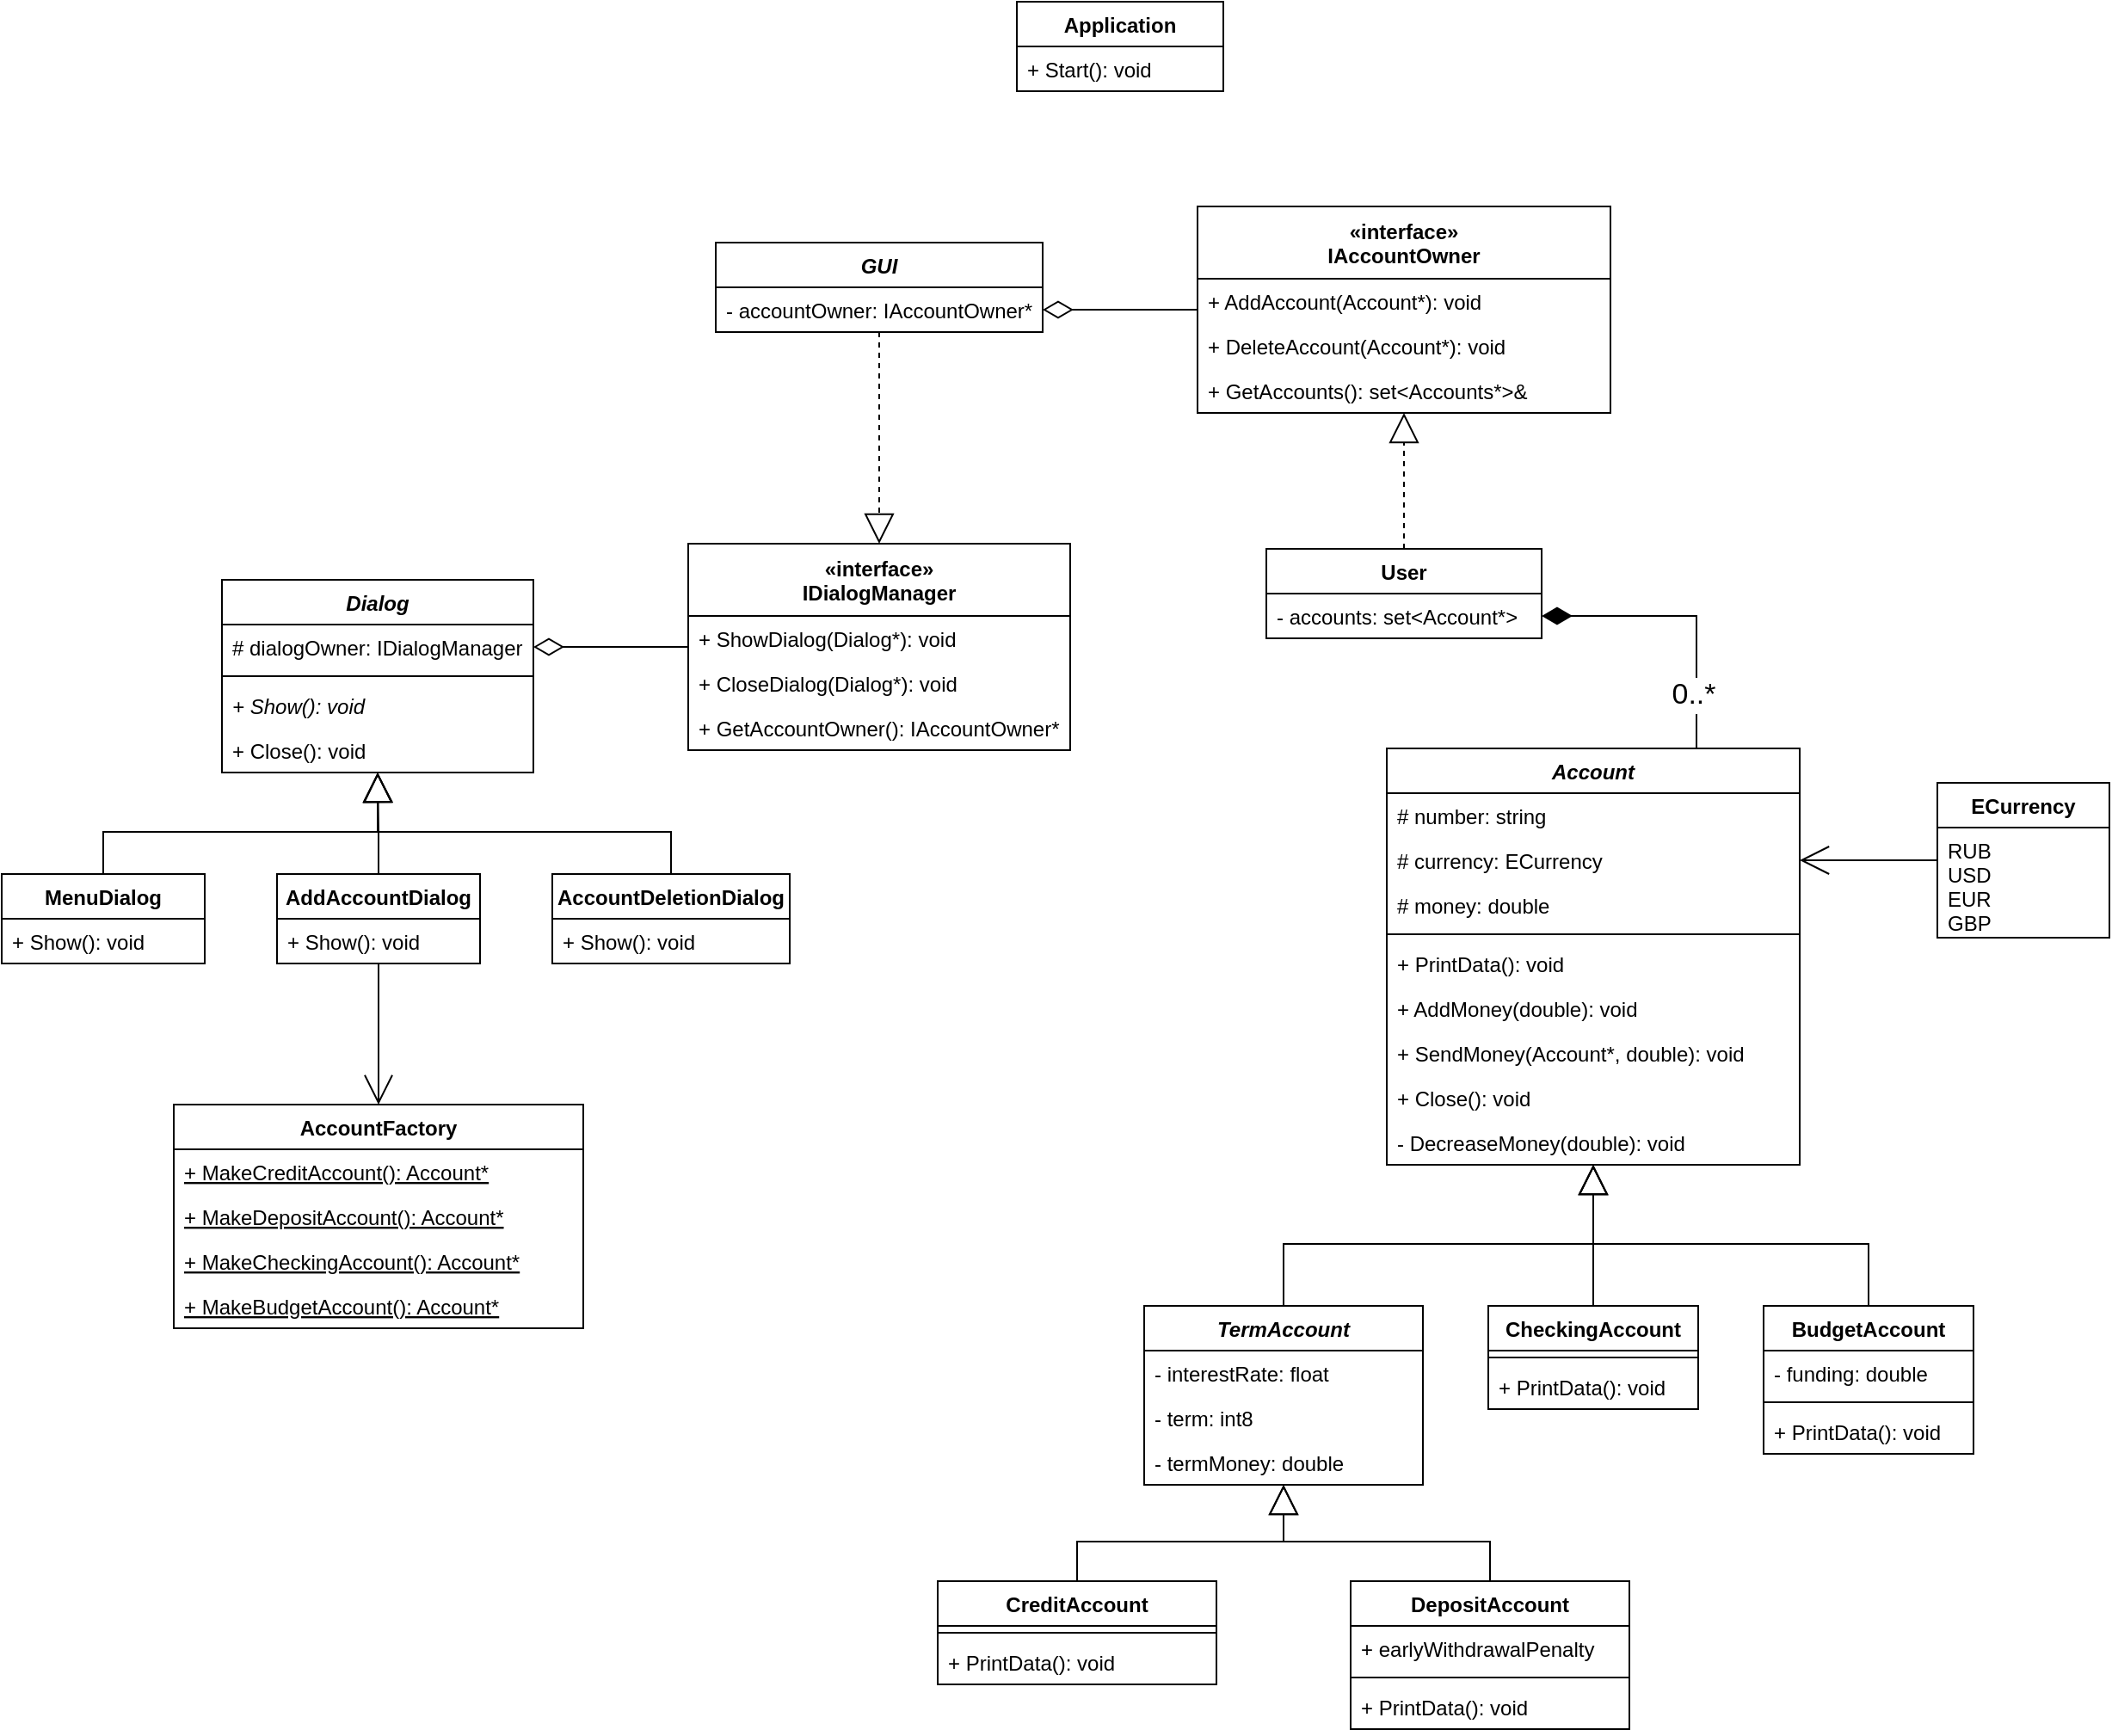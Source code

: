<mxfile version="10.6.1" type="device"><diagram id="j7gxSpjoC8Fkqm-hQQOI" name="Page-1"><mxGraphModel dx="1240" dy="513" grid="1" gridSize="10" guides="1" tooltips="1" connect="1" arrows="1" fold="1" page="0" pageScale="1" pageWidth="827" pageHeight="1169" math="0" shadow="0"><root><mxCell id="0"/><mxCell id="1" parent="0"/><mxCell id="2J8ffXxmUs_1fK8K4bdd-18" style="edgeStyle=orthogonalEdgeStyle;rounded=0;orthogonalLoop=1;jettySize=auto;html=1;endArrow=block;endFill=0;fontSize=17;endSize=15;dashed=1;exitX=0.5;exitY=0;exitDx=0;exitDy=0;entryX=0.5;entryY=1;entryDx=0;entryDy=0;" parent="1" source="V58ntGCr3ahgJx6NKJwX-1" target="2J8ffXxmUs_1fK8K4bdd-12" edge="1"><mxGeometry relative="1" as="geometry"><mxPoint x="410" y="368" as="targetPoint"/><mxPoint x="360" y="328" as="sourcePoint"/></mxGeometry></mxCell><mxCell id="V58ntGCr3ahgJx6NKJwX-1" value="User" style="swimlane;fontStyle=1;align=center;verticalAlign=top;childLayout=stackLayout;horizontal=1;startSize=26;horizontalStack=0;resizeParent=1;resizeParentMax=0;resizeLast=0;collapsible=1;marginBottom=0;" parent="1" vertex="1"><mxGeometry x="370" y="438" width="160" height="52" as="geometry"><mxRectangle x="360" y="240" width="60" height="26" as="alternateBounds"/></mxGeometry></mxCell><mxCell id="V58ntGCr3ahgJx6NKJwX-2" value="- accounts: set&lt;Account*&gt;" style="text;strokeColor=none;fillColor=none;align=left;verticalAlign=top;spacingLeft=4;spacingRight=4;overflow=hidden;rotatable=0;points=[[0,0.5],[1,0.5]];portConstraint=eastwest;" parent="V58ntGCr3ahgJx6NKJwX-1" vertex="1"><mxGeometry y="26" width="160" height="26" as="geometry"/></mxCell><mxCell id="2J8ffXxmUs_1fK8K4bdd-19" style="edgeStyle=orthogonalEdgeStyle;rounded=0;orthogonalLoop=1;jettySize=auto;html=1;exitX=0;exitY=0.5;exitDx=0;exitDy=0;entryX=1;entryY=0.5;entryDx=0;entryDy=0;endArrow=diamondThin;endFill=0;endSize=15;fontSize=17;" parent="1" source="2J8ffXxmUs_1fK8K4bdd-12" target="V58ntGCr3ahgJx6NKJwX-50" edge="1"><mxGeometry relative="1" as="geometry"/></mxCell><mxCell id="V58ntGCr3ahgJx6NKJwX-5" value="GUI" style="swimlane;fontStyle=3;align=center;verticalAlign=top;childLayout=stackLayout;horizontal=1;startSize=26;horizontalStack=0;resizeParent=1;resizeParentMax=0;resizeLast=0;collapsible=1;marginBottom=0;" parent="1" vertex="1"><mxGeometry x="50" y="260" width="190" height="52" as="geometry"><mxRectangle x="-310" y="188" width="50" height="26" as="alternateBounds"/></mxGeometry></mxCell><mxCell id="V58ntGCr3ahgJx6NKJwX-50" value="- accountOwner: IAccountOwner*" style="text;strokeColor=none;fillColor=none;align=left;verticalAlign=top;spacingLeft=4;spacingRight=4;overflow=hidden;rotatable=0;points=[[0,0.5],[1,0.5]];portConstraint=eastwest;" parent="V58ntGCr3ahgJx6NKJwX-5" vertex="1"><mxGeometry y="26" width="190" height="26" as="geometry"/></mxCell><mxCell id="V58ntGCr3ahgJx6NKJwX-12" value="Account" style="swimlane;fontStyle=3;align=center;verticalAlign=top;childLayout=stackLayout;horizontal=1;startSize=26;horizontalStack=0;resizeParent=1;resizeParentMax=0;resizeLast=0;collapsible=1;marginBottom=0;" parent="1" vertex="1"><mxGeometry x="440" y="554" width="240" height="242" as="geometry"><mxRectangle x="440" y="436" width="80" height="26" as="alternateBounds"/></mxGeometry></mxCell><mxCell id="V58ntGCr3ahgJx6NKJwX-13" value="# number: string" style="text;strokeColor=none;fillColor=none;align=left;verticalAlign=top;spacingLeft=4;spacingRight=4;overflow=hidden;rotatable=0;points=[[0,0.5],[1,0.5]];portConstraint=eastwest;" parent="V58ntGCr3ahgJx6NKJwX-12" vertex="1"><mxGeometry y="26" width="240" height="26" as="geometry"/></mxCell><mxCell id="V58ntGCr3ahgJx6NKJwX-16" value="# currency: ECurrency" style="text;strokeColor=none;fillColor=none;align=left;verticalAlign=top;spacingLeft=4;spacingRight=4;overflow=hidden;rotatable=0;points=[[0,0.5],[1,0.5]];portConstraint=eastwest;" parent="V58ntGCr3ahgJx6NKJwX-12" vertex="1"><mxGeometry y="52" width="240" height="26" as="geometry"/></mxCell><mxCell id="V58ntGCr3ahgJx6NKJwX-22" value="# money: double" style="text;strokeColor=none;fillColor=none;align=left;verticalAlign=top;spacingLeft=4;spacingRight=4;overflow=hidden;rotatable=0;points=[[0,0.5],[1,0.5]];portConstraint=eastwest;" parent="V58ntGCr3ahgJx6NKJwX-12" vertex="1"><mxGeometry y="78" width="240" height="26" as="geometry"/></mxCell><mxCell id="V58ntGCr3ahgJx6NKJwX-14" value="" style="line;strokeWidth=1;fillColor=none;align=left;verticalAlign=middle;spacingTop=-1;spacingLeft=3;spacingRight=3;rotatable=0;labelPosition=right;points=[];portConstraint=eastwest;" parent="V58ntGCr3ahgJx6NKJwX-12" vertex="1"><mxGeometry y="104" width="240" height="8" as="geometry"/></mxCell><mxCell id="V58ntGCr3ahgJx6NKJwX-15" value="+ PrintData(): void" style="text;strokeColor=none;fillColor=none;align=left;verticalAlign=top;spacingLeft=4;spacingRight=4;overflow=hidden;rotatable=0;points=[[0,0.5],[1,0.5]];portConstraint=eastwest;" parent="V58ntGCr3ahgJx6NKJwX-12" vertex="1"><mxGeometry y="112" width="240" height="26" as="geometry"/></mxCell><mxCell id="V58ntGCr3ahgJx6NKJwX-23" value="+ AddMoney(double): void" style="text;strokeColor=none;fillColor=none;align=left;verticalAlign=top;spacingLeft=4;spacingRight=4;overflow=hidden;rotatable=0;points=[[0,0.5],[1,0.5]];portConstraint=eastwest;" parent="V58ntGCr3ahgJx6NKJwX-12" vertex="1"><mxGeometry y="138" width="240" height="26" as="geometry"/></mxCell><mxCell id="V58ntGCr3ahgJx6NKJwX-24" value="+ SendMoney(Account*, double): void" style="text;strokeColor=none;fillColor=none;align=left;verticalAlign=top;spacingLeft=4;spacingRight=4;overflow=hidden;rotatable=0;points=[[0,0.5],[1,0.5]];portConstraint=eastwest;" parent="V58ntGCr3ahgJx6NKJwX-12" vertex="1"><mxGeometry y="164" width="240" height="26" as="geometry"/></mxCell><mxCell id="V58ntGCr3ahgJx6NKJwX-67" value="+ Close(): void" style="text;strokeColor=none;fillColor=none;align=left;verticalAlign=top;spacingLeft=4;spacingRight=4;overflow=hidden;rotatable=0;points=[[0,0.5],[1,0.5]];portConstraint=eastwest;" parent="V58ntGCr3ahgJx6NKJwX-12" vertex="1"><mxGeometry y="190" width="240" height="26" as="geometry"/></mxCell><mxCell id="V58ntGCr3ahgJx6NKJwX-25" value="- DecreaseMoney(double): void" style="text;strokeColor=none;fillColor=none;align=left;verticalAlign=top;spacingLeft=4;spacingRight=4;overflow=hidden;rotatable=0;points=[[0,0.5],[1,0.5]];portConstraint=eastwest;" parent="V58ntGCr3ahgJx6NKJwX-12" vertex="1"><mxGeometry y="216" width="240" height="26" as="geometry"/></mxCell><mxCell id="V58ntGCr3ahgJx6NKJwX-21" style="edgeStyle=orthogonalEdgeStyle;rounded=0;orthogonalLoop=1;jettySize=auto;html=1;endArrow=open;endFill=0;endSize=15;exitX=0;exitY=0.5;exitDx=0;exitDy=0;" parent="1" source="V58ntGCr3ahgJx6NKJwX-17" target="V58ntGCr3ahgJx6NKJwX-16" edge="1"><mxGeometry relative="1" as="geometry"><mxPoint x="780" y="618" as="sourcePoint"/></mxGeometry></mxCell><mxCell id="V58ntGCr3ahgJx6NKJwX-17" value="ECurrency" style="swimlane;fontStyle=1;align=center;verticalAlign=top;childLayout=stackLayout;horizontal=1;startSize=26;horizontalStack=0;resizeParent=1;resizeParentMax=0;resizeLast=0;collapsible=1;marginBottom=0;" parent="1" vertex="1"><mxGeometry x="760" y="574" width="100" height="90" as="geometry"><mxRectangle x="960" y="290" width="90" height="26" as="alternateBounds"/></mxGeometry></mxCell><mxCell id="V58ntGCr3ahgJx6NKJwX-18" value="RUB&#10;USD&#10;EUR&#10;GBP" style="text;strokeColor=none;fillColor=none;align=left;verticalAlign=top;spacingLeft=4;spacingRight=4;overflow=hidden;rotatable=0;points=[[0,0.5],[1,0.5]];portConstraint=eastwest;" parent="V58ntGCr3ahgJx6NKJwX-17" vertex="1"><mxGeometry y="26" width="100" height="64" as="geometry"/></mxCell><mxCell id="V58ntGCr3ahgJx6NKJwX-29" style="edgeStyle=orthogonalEdgeStyle;rounded=0;orthogonalLoop=1;jettySize=auto;html=1;exitX=0.75;exitY=0;exitDx=0;exitDy=0;endArrow=diamondThin;endFill=1;endSize=15;entryX=1;entryY=0.5;entryDx=0;entryDy=0;" parent="1" source="V58ntGCr3ahgJx6NKJwX-12" target="V58ntGCr3ahgJx6NKJwX-2" edge="1"><mxGeometry relative="1" as="geometry"><mxPoint x="620" y="498" as="sourcePoint"/></mxGeometry></mxCell><mxCell id="V58ntGCr3ahgJx6NKJwX-30" value="0..*" style="text;html=1;resizable=0;points=[];align=center;verticalAlign=middle;labelBackgroundColor=#ffffff;fontSize=17;" parent="V58ntGCr3ahgJx6NKJwX-29" vertex="1" connectable="0"><mxGeometry x="-0.796" y="-1" relative="1" as="geometry"><mxPoint x="-3" y="-14" as="offset"/></mxGeometry></mxCell><mxCell id="V58ntGCr3ahgJx6NKJwX-41" value="Application" style="swimlane;fontStyle=1;align=center;verticalAlign=top;childLayout=stackLayout;horizontal=1;startSize=26;horizontalStack=0;resizeParent=1;resizeParentMax=0;resizeLast=0;collapsible=1;marginBottom=0;" parent="1" vertex="1"><mxGeometry x="225" y="120" width="120" height="52" as="geometry"><mxRectangle x="180" y="7" width="80" height="26" as="alternateBounds"/></mxGeometry></mxCell><mxCell id="V58ntGCr3ahgJx6NKJwX-44" value="+ Start(): void" style="text;strokeColor=none;fillColor=none;align=left;verticalAlign=top;spacingLeft=4;spacingRight=4;overflow=hidden;rotatable=0;points=[[0,0.5],[1,0.5]];portConstraint=eastwest;" parent="V58ntGCr3ahgJx6NKJwX-41" vertex="1"><mxGeometry y="26" width="120" height="26" as="geometry"/></mxCell><mxCell id="V58ntGCr3ahgJx6NKJwX-94" style="edgeStyle=orthogonalEdgeStyle;rounded=0;orthogonalLoop=1;jettySize=auto;html=1;exitX=0.5;exitY=0;exitDx=0;exitDy=0;endArrow=block;endFill=0;endSize=15;fontSize=17;" parent="1" source="V58ntGCr3ahgJx6NKJwX-57" target="V58ntGCr3ahgJx6NKJwX-85" edge="1"><mxGeometry relative="1" as="geometry"/></mxCell><mxCell id="V58ntGCr3ahgJx6NKJwX-57" value="CreditAccount" style="swimlane;fontStyle=1;align=center;verticalAlign=top;childLayout=stackLayout;horizontal=1;startSize=26;horizontalStack=0;resizeParent=1;resizeParentMax=0;resizeLast=0;collapsible=1;marginBottom=0;" parent="1" vertex="1"><mxGeometry x="179" y="1038" width="162" height="60" as="geometry"><mxRectangle x="680" y="240" width="80" height="26" as="alternateBounds"/></mxGeometry></mxCell><mxCell id="V58ntGCr3ahgJx6NKJwX-61" value="" style="line;strokeWidth=1;fillColor=none;align=left;verticalAlign=middle;spacingTop=-1;spacingLeft=3;spacingRight=3;rotatable=0;labelPosition=right;points=[];portConstraint=eastwest;" parent="V58ntGCr3ahgJx6NKJwX-57" vertex="1"><mxGeometry y="26" width="162" height="8" as="geometry"/></mxCell><mxCell id="V58ntGCr3ahgJx6NKJwX-62" value="+ PrintData(): void" style="text;strokeColor=none;fillColor=none;align=left;verticalAlign=top;spacingLeft=4;spacingRight=4;overflow=hidden;rotatable=0;points=[[0,0.5],[1,0.5]];portConstraint=eastwest;" parent="V58ntGCr3ahgJx6NKJwX-57" vertex="1"><mxGeometry y="34" width="162" height="26" as="geometry"/></mxCell><mxCell id="V58ntGCr3ahgJx6NKJwX-77" style="edgeStyle=orthogonalEdgeStyle;rounded=0;orthogonalLoop=1;jettySize=auto;html=1;exitX=0.5;exitY=0;exitDx=0;exitDy=0;endArrow=block;endFill=0;endSize=15;fontSize=17;" parent="1" source="V58ntGCr3ahgJx6NKJwX-71" target="V58ntGCr3ahgJx6NKJwX-12" edge="1"><mxGeometry relative="1" as="geometry"/></mxCell><mxCell id="V58ntGCr3ahgJx6NKJwX-71" value="CheckingAccount" style="swimlane;fontStyle=1;align=center;verticalAlign=top;childLayout=stackLayout;horizontal=1;startSize=26;horizontalStack=0;resizeParent=1;resizeParentMax=0;resizeLast=0;collapsible=1;marginBottom=0;" parent="1" vertex="1"><mxGeometry x="499" y="878" width="122" height="60" as="geometry"><mxRectangle x="680" y="240" width="80" height="26" as="alternateBounds"/></mxGeometry></mxCell><mxCell id="V58ntGCr3ahgJx6NKJwX-75" value="" style="line;strokeWidth=1;fillColor=none;align=left;verticalAlign=middle;spacingTop=-1;spacingLeft=3;spacingRight=3;rotatable=0;labelPosition=right;points=[];portConstraint=eastwest;" parent="V58ntGCr3ahgJx6NKJwX-71" vertex="1"><mxGeometry y="26" width="122" height="8" as="geometry"/></mxCell><mxCell id="V58ntGCr3ahgJx6NKJwX-76" value="+ PrintData(): void" style="text;strokeColor=none;fillColor=none;align=left;verticalAlign=top;spacingLeft=4;spacingRight=4;overflow=hidden;rotatable=0;points=[[0,0.5],[1,0.5]];portConstraint=eastwest;" parent="V58ntGCr3ahgJx6NKJwX-71" vertex="1"><mxGeometry y="34" width="122" height="26" as="geometry"/></mxCell><mxCell id="V58ntGCr3ahgJx6NKJwX-93" style="edgeStyle=orthogonalEdgeStyle;rounded=0;orthogonalLoop=1;jettySize=auto;html=1;exitX=0.5;exitY=0;exitDx=0;exitDy=0;endArrow=block;endFill=0;endSize=15;fontSize=17;" parent="1" source="V58ntGCr3ahgJx6NKJwX-78" target="V58ntGCr3ahgJx6NKJwX-85" edge="1"><mxGeometry relative="1" as="geometry"/></mxCell><mxCell id="V58ntGCr3ahgJx6NKJwX-78" value="DepositAccount" style="swimlane;fontStyle=1;align=center;verticalAlign=top;childLayout=stackLayout;horizontal=1;startSize=26;horizontalStack=0;resizeParent=1;resizeParentMax=0;resizeLast=0;collapsible=1;marginBottom=0;" parent="1" vertex="1"><mxGeometry x="419" y="1038" width="162" height="86" as="geometry"><mxRectangle x="680" y="240" width="80" height="26" as="alternateBounds"/></mxGeometry></mxCell><mxCell id="V58ntGCr3ahgJx6NKJwX-95" value="+ earlyWithdrawalPenalty" style="text;strokeColor=none;fillColor=none;align=left;verticalAlign=top;spacingLeft=4;spacingRight=4;overflow=hidden;rotatable=0;points=[[0,0.5],[1,0.5]];portConstraint=eastwest;" parent="V58ntGCr3ahgJx6NKJwX-78" vertex="1"><mxGeometry y="26" width="162" height="26" as="geometry"/></mxCell><mxCell id="V58ntGCr3ahgJx6NKJwX-82" value="" style="line;strokeWidth=1;fillColor=none;align=left;verticalAlign=middle;spacingTop=-1;spacingLeft=3;spacingRight=3;rotatable=0;labelPosition=right;points=[];portConstraint=eastwest;" parent="V58ntGCr3ahgJx6NKJwX-78" vertex="1"><mxGeometry y="52" width="162" height="8" as="geometry"/></mxCell><mxCell id="V58ntGCr3ahgJx6NKJwX-83" value="+ PrintData(): void" style="text;strokeColor=none;fillColor=none;align=left;verticalAlign=top;spacingLeft=4;spacingRight=4;overflow=hidden;rotatable=0;points=[[0,0.5],[1,0.5]];portConstraint=eastwest;" parent="V58ntGCr3ahgJx6NKJwX-78" vertex="1"><mxGeometry y="60" width="162" height="26" as="geometry"/></mxCell><mxCell id="V58ntGCr3ahgJx6NKJwX-92" style="edgeStyle=orthogonalEdgeStyle;rounded=0;orthogonalLoop=1;jettySize=auto;html=1;exitX=0.5;exitY=0;exitDx=0;exitDy=0;endArrow=block;endFill=0;endSize=15;fontSize=17;" parent="1" source="V58ntGCr3ahgJx6NKJwX-85" target="V58ntGCr3ahgJx6NKJwX-12" edge="1"><mxGeometry relative="1" as="geometry"/></mxCell><mxCell id="V58ntGCr3ahgJx6NKJwX-85" value="TermAccount" style="swimlane;fontStyle=3;align=center;verticalAlign=top;childLayout=stackLayout;horizontal=1;startSize=26;horizontalStack=0;resizeParent=1;resizeParentMax=0;resizeLast=0;collapsible=1;marginBottom=0;" parent="1" vertex="1"><mxGeometry x="299" y="878" width="162" height="104" as="geometry"><mxRectangle x="680" y="240" width="80" height="26" as="alternateBounds"/></mxGeometry></mxCell><mxCell id="V58ntGCr3ahgJx6NKJwX-86" value="- interestRate: float" style="text;strokeColor=none;fillColor=none;align=left;verticalAlign=top;spacingLeft=4;spacingRight=4;overflow=hidden;rotatable=0;points=[[0,0.5],[1,0.5]];portConstraint=eastwest;" parent="V58ntGCr3ahgJx6NKJwX-85" vertex="1"><mxGeometry y="26" width="162" height="26" as="geometry"/></mxCell><mxCell id="V58ntGCr3ahgJx6NKJwX-87" value="- term: int8" style="text;strokeColor=none;fillColor=none;align=left;verticalAlign=top;spacingLeft=4;spacingRight=4;overflow=hidden;rotatable=0;points=[[0,0.5],[1,0.5]];portConstraint=eastwest;" parent="V58ntGCr3ahgJx6NKJwX-85" vertex="1"><mxGeometry y="52" width="162" height="26" as="geometry"/></mxCell><mxCell id="V58ntGCr3ahgJx6NKJwX-88" value="- termMoney: double" style="text;strokeColor=none;fillColor=none;align=left;verticalAlign=top;spacingLeft=4;spacingRight=4;overflow=hidden;rotatable=0;points=[[0,0.5],[1,0.5]];portConstraint=eastwest;" parent="V58ntGCr3ahgJx6NKJwX-85" vertex="1"><mxGeometry y="78" width="162" height="26" as="geometry"/></mxCell><mxCell id="V58ntGCr3ahgJx6NKJwX-100" style="edgeStyle=orthogonalEdgeStyle;rounded=0;orthogonalLoop=1;jettySize=auto;html=1;exitX=0.5;exitY=0;exitDx=0;exitDy=0;endArrow=block;endFill=0;endSize=15;fontSize=17;" parent="1" source="V58ntGCr3ahgJx6NKJwX-96" target="V58ntGCr3ahgJx6NKJwX-12" edge="1"><mxGeometry relative="1" as="geometry"/></mxCell><mxCell id="V58ntGCr3ahgJx6NKJwX-96" value="BudgetAccount" style="swimlane;fontStyle=1;align=center;verticalAlign=top;childLayout=stackLayout;horizontal=1;startSize=26;horizontalStack=0;resizeParent=1;resizeParentMax=0;resizeLast=0;collapsible=1;marginBottom=0;" parent="1" vertex="1"><mxGeometry x="659" y="878" width="122" height="86" as="geometry"><mxRectangle x="680" y="240" width="80" height="26" as="alternateBounds"/></mxGeometry></mxCell><mxCell id="V58ntGCr3ahgJx6NKJwX-99" value="- funding: double" style="text;strokeColor=none;fillColor=none;align=left;verticalAlign=top;spacingLeft=4;spacingRight=4;overflow=hidden;rotatable=0;points=[[0,0.5],[1,0.5]];portConstraint=eastwest;" parent="V58ntGCr3ahgJx6NKJwX-96" vertex="1"><mxGeometry y="26" width="122" height="26" as="geometry"/></mxCell><mxCell id="V58ntGCr3ahgJx6NKJwX-97" value="" style="line;strokeWidth=1;fillColor=none;align=left;verticalAlign=middle;spacingTop=-1;spacingLeft=3;spacingRight=3;rotatable=0;labelPosition=right;points=[];portConstraint=eastwest;" parent="V58ntGCr3ahgJx6NKJwX-96" vertex="1"><mxGeometry y="52" width="122" height="8" as="geometry"/></mxCell><mxCell id="V58ntGCr3ahgJx6NKJwX-98" value="+ PrintData(): void" style="text;strokeColor=none;fillColor=none;align=left;verticalAlign=top;spacingLeft=4;spacingRight=4;overflow=hidden;rotatable=0;points=[[0,0.5],[1,0.5]];portConstraint=eastwest;" parent="V58ntGCr3ahgJx6NKJwX-96" vertex="1"><mxGeometry y="60" width="122" height="26" as="geometry"/></mxCell><mxCell id="V58ntGCr3ahgJx6NKJwX-101" value="AccountFactory" style="swimlane;fontStyle=1;align=center;verticalAlign=top;childLayout=stackLayout;horizontal=1;startSize=26;horizontalStack=0;resizeParent=1;resizeParentMax=0;resizeLast=0;collapsible=1;marginBottom=0;" parent="1" vertex="1"><mxGeometry x="-265" y="761" width="238" height="130" as="geometry"><mxRectangle x="360" y="240" width="60" height="26" as="alternateBounds"/></mxGeometry></mxCell><mxCell id="V58ntGCr3ahgJx6NKJwX-104" value="+ MakeCreditAccount(): Account*" style="text;strokeColor=none;fillColor=none;align=left;verticalAlign=top;spacingLeft=4;spacingRight=4;overflow=hidden;rotatable=0;points=[[0,0.5],[1,0.5]];portConstraint=eastwest;fontStyle=4" parent="V58ntGCr3ahgJx6NKJwX-101" vertex="1"><mxGeometry y="26" width="238" height="26" as="geometry"/></mxCell><mxCell id="2J8ffXxmUs_1fK8K4bdd-2" value="+ MakeDepositAccount(): Account*" style="text;strokeColor=none;fillColor=none;align=left;verticalAlign=top;spacingLeft=4;spacingRight=4;overflow=hidden;rotatable=0;points=[[0,0.5],[1,0.5]];portConstraint=eastwest;fontStyle=4" parent="V58ntGCr3ahgJx6NKJwX-101" vertex="1"><mxGeometry y="52" width="238" height="26" as="geometry"/></mxCell><mxCell id="2J8ffXxmUs_1fK8K4bdd-3" value="+ MakeCheckingAccount(): Account*" style="text;strokeColor=none;fillColor=none;align=left;verticalAlign=top;spacingLeft=4;spacingRight=4;overflow=hidden;rotatable=0;points=[[0,0.5],[1,0.5]];portConstraint=eastwest;fontStyle=4" parent="V58ntGCr3ahgJx6NKJwX-101" vertex="1"><mxGeometry y="78" width="238" height="26" as="geometry"/></mxCell><mxCell id="2J8ffXxmUs_1fK8K4bdd-4" value="+ MakeBudgetAccount(): Account*" style="text;strokeColor=none;fillColor=none;align=left;verticalAlign=top;spacingLeft=4;spacingRight=4;overflow=hidden;rotatable=0;points=[[0,0.5],[1,0.5]];portConstraint=eastwest;fontStyle=4" parent="V58ntGCr3ahgJx6NKJwX-101" vertex="1"><mxGeometry y="104" width="238" height="26" as="geometry"/></mxCell><mxCell id="2J8ffXxmUs_1fK8K4bdd-12" value="«interface»&#10;IAccountOwner" style="swimlane;fontStyle=1;align=center;verticalAlign=middle;childLayout=stackLayout;horizontal=1;startSize=42;horizontalStack=0;resizeParent=1;resizeParentMax=0;resizeLast=0;collapsible=1;marginBottom=0;" parent="1" vertex="1"><mxGeometry x="330" y="239" width="240" height="120" as="geometry"><mxRectangle x="40" y="210" width="120" height="36" as="alternateBounds"/></mxGeometry></mxCell><mxCell id="V58ntGCr3ahgJx6NKJwX-4" value="+ AddAccount(Account*): void" style="text;strokeColor=none;fillColor=none;align=left;verticalAlign=top;spacingLeft=4;spacingRight=4;overflow=hidden;rotatable=0;points=[[0,0.5],[1,0.5]];portConstraint=eastwest;" parent="2J8ffXxmUs_1fK8K4bdd-12" vertex="1"><mxGeometry y="42" width="240" height="26" as="geometry"/></mxCell><mxCell id="V58ntGCr3ahgJx6NKJwX-47" value="+ DeleteAccount(Account*): void" style="text;strokeColor=none;fillColor=none;align=left;verticalAlign=top;spacingLeft=4;spacingRight=4;overflow=hidden;rotatable=0;points=[[0,0.5],[1,0.5]];portConstraint=eastwest;" parent="2J8ffXxmUs_1fK8K4bdd-12" vertex="1"><mxGeometry y="68" width="240" height="26" as="geometry"/></mxCell><mxCell id="2J8ffXxmUs_1fK8K4bdd-21" value="+ GetAccounts(): set&lt;Accounts*&gt;&amp;" style="text;strokeColor=none;fillColor=none;align=left;verticalAlign=top;spacingLeft=4;spacingRight=4;overflow=hidden;rotatable=0;points=[[0,0.5],[1,0.5]];portConstraint=eastwest;" parent="2J8ffXxmUs_1fK8K4bdd-12" vertex="1"><mxGeometry y="94" width="240" height="26" as="geometry"/></mxCell><mxCell id="2J8ffXxmUs_1fK8K4bdd-22" value="Dialog" style="swimlane;fontStyle=3;align=center;verticalAlign=top;childLayout=stackLayout;horizontal=1;startSize=26;horizontalStack=0;resizeParent=1;resizeParentMax=0;resizeLast=0;collapsible=1;marginBottom=0;" parent="1" vertex="1"><mxGeometry x="-237" y="456" width="181" height="112" as="geometry"><mxRectangle x="-730" y="320" width="80" height="26" as="alternateBounds"/></mxGeometry></mxCell><mxCell id="2J8ffXxmUs_1fK8K4bdd-47" value="# dialogOwner: IDialogManager" style="text;strokeColor=none;fillColor=none;align=left;verticalAlign=top;spacingLeft=4;spacingRight=4;overflow=hidden;rotatable=0;points=[[0,0.5],[1,0.5]];portConstraint=eastwest;" parent="2J8ffXxmUs_1fK8K4bdd-22" vertex="1"><mxGeometry y="26" width="181" height="26" as="geometry"/></mxCell><mxCell id="2J8ffXxmUs_1fK8K4bdd-48" value="" style="line;strokeWidth=1;fillColor=none;align=left;verticalAlign=middle;spacingTop=-1;spacingLeft=3;spacingRight=3;rotatable=0;labelPosition=right;points=[];portConstraint=eastwest;" parent="2J8ffXxmUs_1fK8K4bdd-22" vertex="1"><mxGeometry y="52" width="181" height="8" as="geometry"/></mxCell><mxCell id="w-PeQLTWYmIZmP3rHTPo-1" value="+ Show(): void" style="text;strokeColor=none;fillColor=none;align=left;verticalAlign=top;spacingLeft=4;spacingRight=4;overflow=hidden;rotatable=0;points=[[0,0.5],[1,0.5]];portConstraint=eastwest;fontStyle=2" vertex="1" parent="2J8ffXxmUs_1fK8K4bdd-22"><mxGeometry y="60" width="181" height="26" as="geometry"/></mxCell><mxCell id="2J8ffXxmUs_1fK8K4bdd-24" value="+ Close(): void" style="text;strokeColor=none;fillColor=none;align=left;verticalAlign=top;spacingLeft=4;spacingRight=4;overflow=hidden;rotatable=0;points=[[0,0.5],[1,0.5]];portConstraint=eastwest;fontStyle=0" parent="2J8ffXxmUs_1fK8K4bdd-22" vertex="1"><mxGeometry y="86" width="181" height="26" as="geometry"/></mxCell><mxCell id="2J8ffXxmUs_1fK8K4bdd-30" style="edgeStyle=orthogonalEdgeStyle;rounded=0;orthogonalLoop=1;jettySize=auto;html=1;exitX=0.5;exitY=0;exitDx=0;exitDy=0;entryX=0.5;entryY=1;entryDx=0;entryDy=0;endArrow=block;endFill=0;endSize=15;fontSize=17;" parent="1" source="2J8ffXxmUs_1fK8K4bdd-27" target="2J8ffXxmUs_1fK8K4bdd-22" edge="1"><mxGeometry relative="1" as="geometry"/></mxCell><mxCell id="2J8ffXxmUs_1fK8K4bdd-27" value="MenuDialog" style="swimlane;fontStyle=1;align=center;verticalAlign=top;childLayout=stackLayout;horizontal=1;startSize=26;horizontalStack=0;resizeParent=1;resizeParentMax=0;resizeLast=0;collapsible=1;marginBottom=0;" parent="1" vertex="1"><mxGeometry x="-365" y="627" width="118" height="52" as="geometry"><mxRectangle x="680" y="240" width="80" height="26" as="alternateBounds"/></mxGeometry></mxCell><mxCell id="2J8ffXxmUs_1fK8K4bdd-28" value="+ Show(): void" style="text;strokeColor=none;fillColor=none;align=left;verticalAlign=top;spacingLeft=4;spacingRight=4;overflow=hidden;rotatable=0;points=[[0,0.5],[1,0.5]];portConstraint=eastwest;" parent="2J8ffXxmUs_1fK8K4bdd-27" vertex="1"><mxGeometry y="26" width="118" height="26" as="geometry"/></mxCell><mxCell id="2J8ffXxmUs_1fK8K4bdd-34" style="edgeStyle=orthogonalEdgeStyle;rounded=0;orthogonalLoop=1;jettySize=auto;html=1;exitX=0.5;exitY=0;exitDx=0;exitDy=0;endArrow=block;endFill=0;endSize=15;fontSize=17;" parent="1" source="2J8ffXxmUs_1fK8K4bdd-31" target="2J8ffXxmUs_1fK8K4bdd-22" edge="1"><mxGeometry relative="1" as="geometry"/></mxCell><mxCell id="2J8ffXxmUs_1fK8K4bdd-51" style="edgeStyle=orthogonalEdgeStyle;rounded=0;orthogonalLoop=1;jettySize=auto;html=1;exitX=0.5;exitY=1;exitDx=0;exitDy=0;entryX=0.5;entryY=0;entryDx=0;entryDy=0;endArrow=open;endFill=0;endSize=15;fontSize=17;" parent="1" source="2J8ffXxmUs_1fK8K4bdd-31" target="V58ntGCr3ahgJx6NKJwX-101" edge="1"><mxGeometry relative="1" as="geometry"/></mxCell><mxCell id="2J8ffXxmUs_1fK8K4bdd-31" value="AddAccountDialog" style="swimlane;fontStyle=1;align=center;verticalAlign=top;childLayout=stackLayout;horizontal=1;startSize=26;horizontalStack=0;resizeParent=1;resizeParentMax=0;resizeLast=0;collapsible=1;marginBottom=0;" parent="1" vertex="1"><mxGeometry x="-205" y="627" width="118" height="52" as="geometry"><mxRectangle x="-430" y="380" width="110" height="26" as="alternateBounds"/></mxGeometry></mxCell><mxCell id="2J8ffXxmUs_1fK8K4bdd-32" value="+ Show(): void" style="text;strokeColor=none;fillColor=none;align=left;verticalAlign=top;spacingLeft=4;spacingRight=4;overflow=hidden;rotatable=0;points=[[0,0.5],[1,0.5]];portConstraint=eastwest;" parent="2J8ffXxmUs_1fK8K4bdd-31" vertex="1"><mxGeometry y="26" width="118" height="26" as="geometry"/></mxCell><mxCell id="2J8ffXxmUs_1fK8K4bdd-37" style="edgeStyle=orthogonalEdgeStyle;rounded=0;orthogonalLoop=1;jettySize=auto;html=1;exitX=0.5;exitY=0;exitDx=0;exitDy=0;entryX=0.5;entryY=1;entryDx=0;entryDy=0;endArrow=block;endFill=0;endSize=15;fontSize=17;" parent="1" source="2J8ffXxmUs_1fK8K4bdd-35" target="2J8ffXxmUs_1fK8K4bdd-22" edge="1"><mxGeometry relative="1" as="geometry"/></mxCell><mxCell id="2J8ffXxmUs_1fK8K4bdd-35" value="AccountDeletionDialog" style="swimlane;fontStyle=1;align=center;verticalAlign=top;childLayout=stackLayout;horizontal=1;startSize=26;horizontalStack=0;resizeParent=1;resizeParentMax=0;resizeLast=0;collapsible=1;marginBottom=0;" parent="1" vertex="1"><mxGeometry x="-45" y="627" width="138" height="52" as="geometry"><mxRectangle x="-270" y="380" width="140" height="26" as="alternateBounds"/></mxGeometry></mxCell><mxCell id="2J8ffXxmUs_1fK8K4bdd-36" value="+ Show(): void" style="text;strokeColor=none;fillColor=none;align=left;verticalAlign=top;spacingLeft=4;spacingRight=4;overflow=hidden;rotatable=0;points=[[0,0.5],[1,0.5]];portConstraint=eastwest;" parent="2J8ffXxmUs_1fK8K4bdd-35" vertex="1"><mxGeometry y="26" width="138" height="26" as="geometry"/></mxCell><mxCell id="2J8ffXxmUs_1fK8K4bdd-53" style="edgeStyle=orthogonalEdgeStyle;rounded=0;orthogonalLoop=1;jettySize=auto;html=1;exitX=0.5;exitY=1;exitDx=0;exitDy=0;entryX=0.5;entryY=0;entryDx=0;entryDy=0;endArrow=block;endFill=0;endSize=15;fontSize=17;dashed=1;" parent="1" source="V58ntGCr3ahgJx6NKJwX-5" target="2J8ffXxmUs_1fK8K4bdd-42" edge="1"><mxGeometry relative="1" as="geometry"/></mxCell><mxCell id="2J8ffXxmUs_1fK8K4bdd-42" value="«interface»&#10;IDialogManager" style="swimlane;fontStyle=1;align=center;verticalAlign=middle;childLayout=stackLayout;horizontal=1;startSize=42;horizontalStack=0;resizeParent=1;resizeParentMax=0;resizeLast=0;collapsible=1;marginBottom=0;" parent="1" vertex="1"><mxGeometry x="34" y="435" width="222" height="120" as="geometry"><mxRectangle x="-5" y="95" width="120" height="36" as="alternateBounds"/></mxGeometry></mxCell><mxCell id="2J8ffXxmUs_1fK8K4bdd-25" value="+ ShowDialog(Dialog*): void" style="text;strokeColor=none;fillColor=none;align=left;verticalAlign=top;spacingLeft=4;spacingRight=4;overflow=hidden;rotatable=0;points=[[0,0.5],[1,0.5]];portConstraint=eastwest;" parent="2J8ffXxmUs_1fK8K4bdd-42" vertex="1"><mxGeometry y="42" width="222" height="26" as="geometry"/></mxCell><mxCell id="2J8ffXxmUs_1fK8K4bdd-49" value="+ CloseDialog(Dialog*): void" style="text;strokeColor=none;fillColor=none;align=left;verticalAlign=top;spacingLeft=4;spacingRight=4;overflow=hidden;rotatable=0;points=[[0,0.5],[1,0.5]];portConstraint=eastwest;" parent="2J8ffXxmUs_1fK8K4bdd-42" vertex="1"><mxGeometry y="68" width="222" height="26" as="geometry"/></mxCell><mxCell id="2J8ffXxmUs_1fK8K4bdd-39" value="+ GetAccountOwner(): IAccountOwner*" style="text;strokeColor=none;fillColor=none;align=left;verticalAlign=top;spacingLeft=4;spacingRight=4;overflow=hidden;rotatable=0;points=[[0,0.5],[1,0.5]];portConstraint=eastwest;" parent="2J8ffXxmUs_1fK8K4bdd-42" vertex="1"><mxGeometry y="94" width="222" height="26" as="geometry"/></mxCell><mxCell id="2J8ffXxmUs_1fK8K4bdd-50" style="edgeStyle=orthogonalEdgeStyle;rounded=0;orthogonalLoop=1;jettySize=auto;html=1;exitX=0;exitY=0.5;exitDx=0;exitDy=0;endArrow=diamondThin;endFill=0;endSize=15;fontSize=17;entryX=1;entryY=0.5;entryDx=0;entryDy=0;" parent="1" source="2J8ffXxmUs_1fK8K4bdd-42" target="2J8ffXxmUs_1fK8K4bdd-47" edge="1"><mxGeometry relative="1" as="geometry"><mxPoint x="-117" y="170.0" as="sourcePoint"/></mxGeometry></mxCell></root></mxGraphModel></diagram></mxfile>